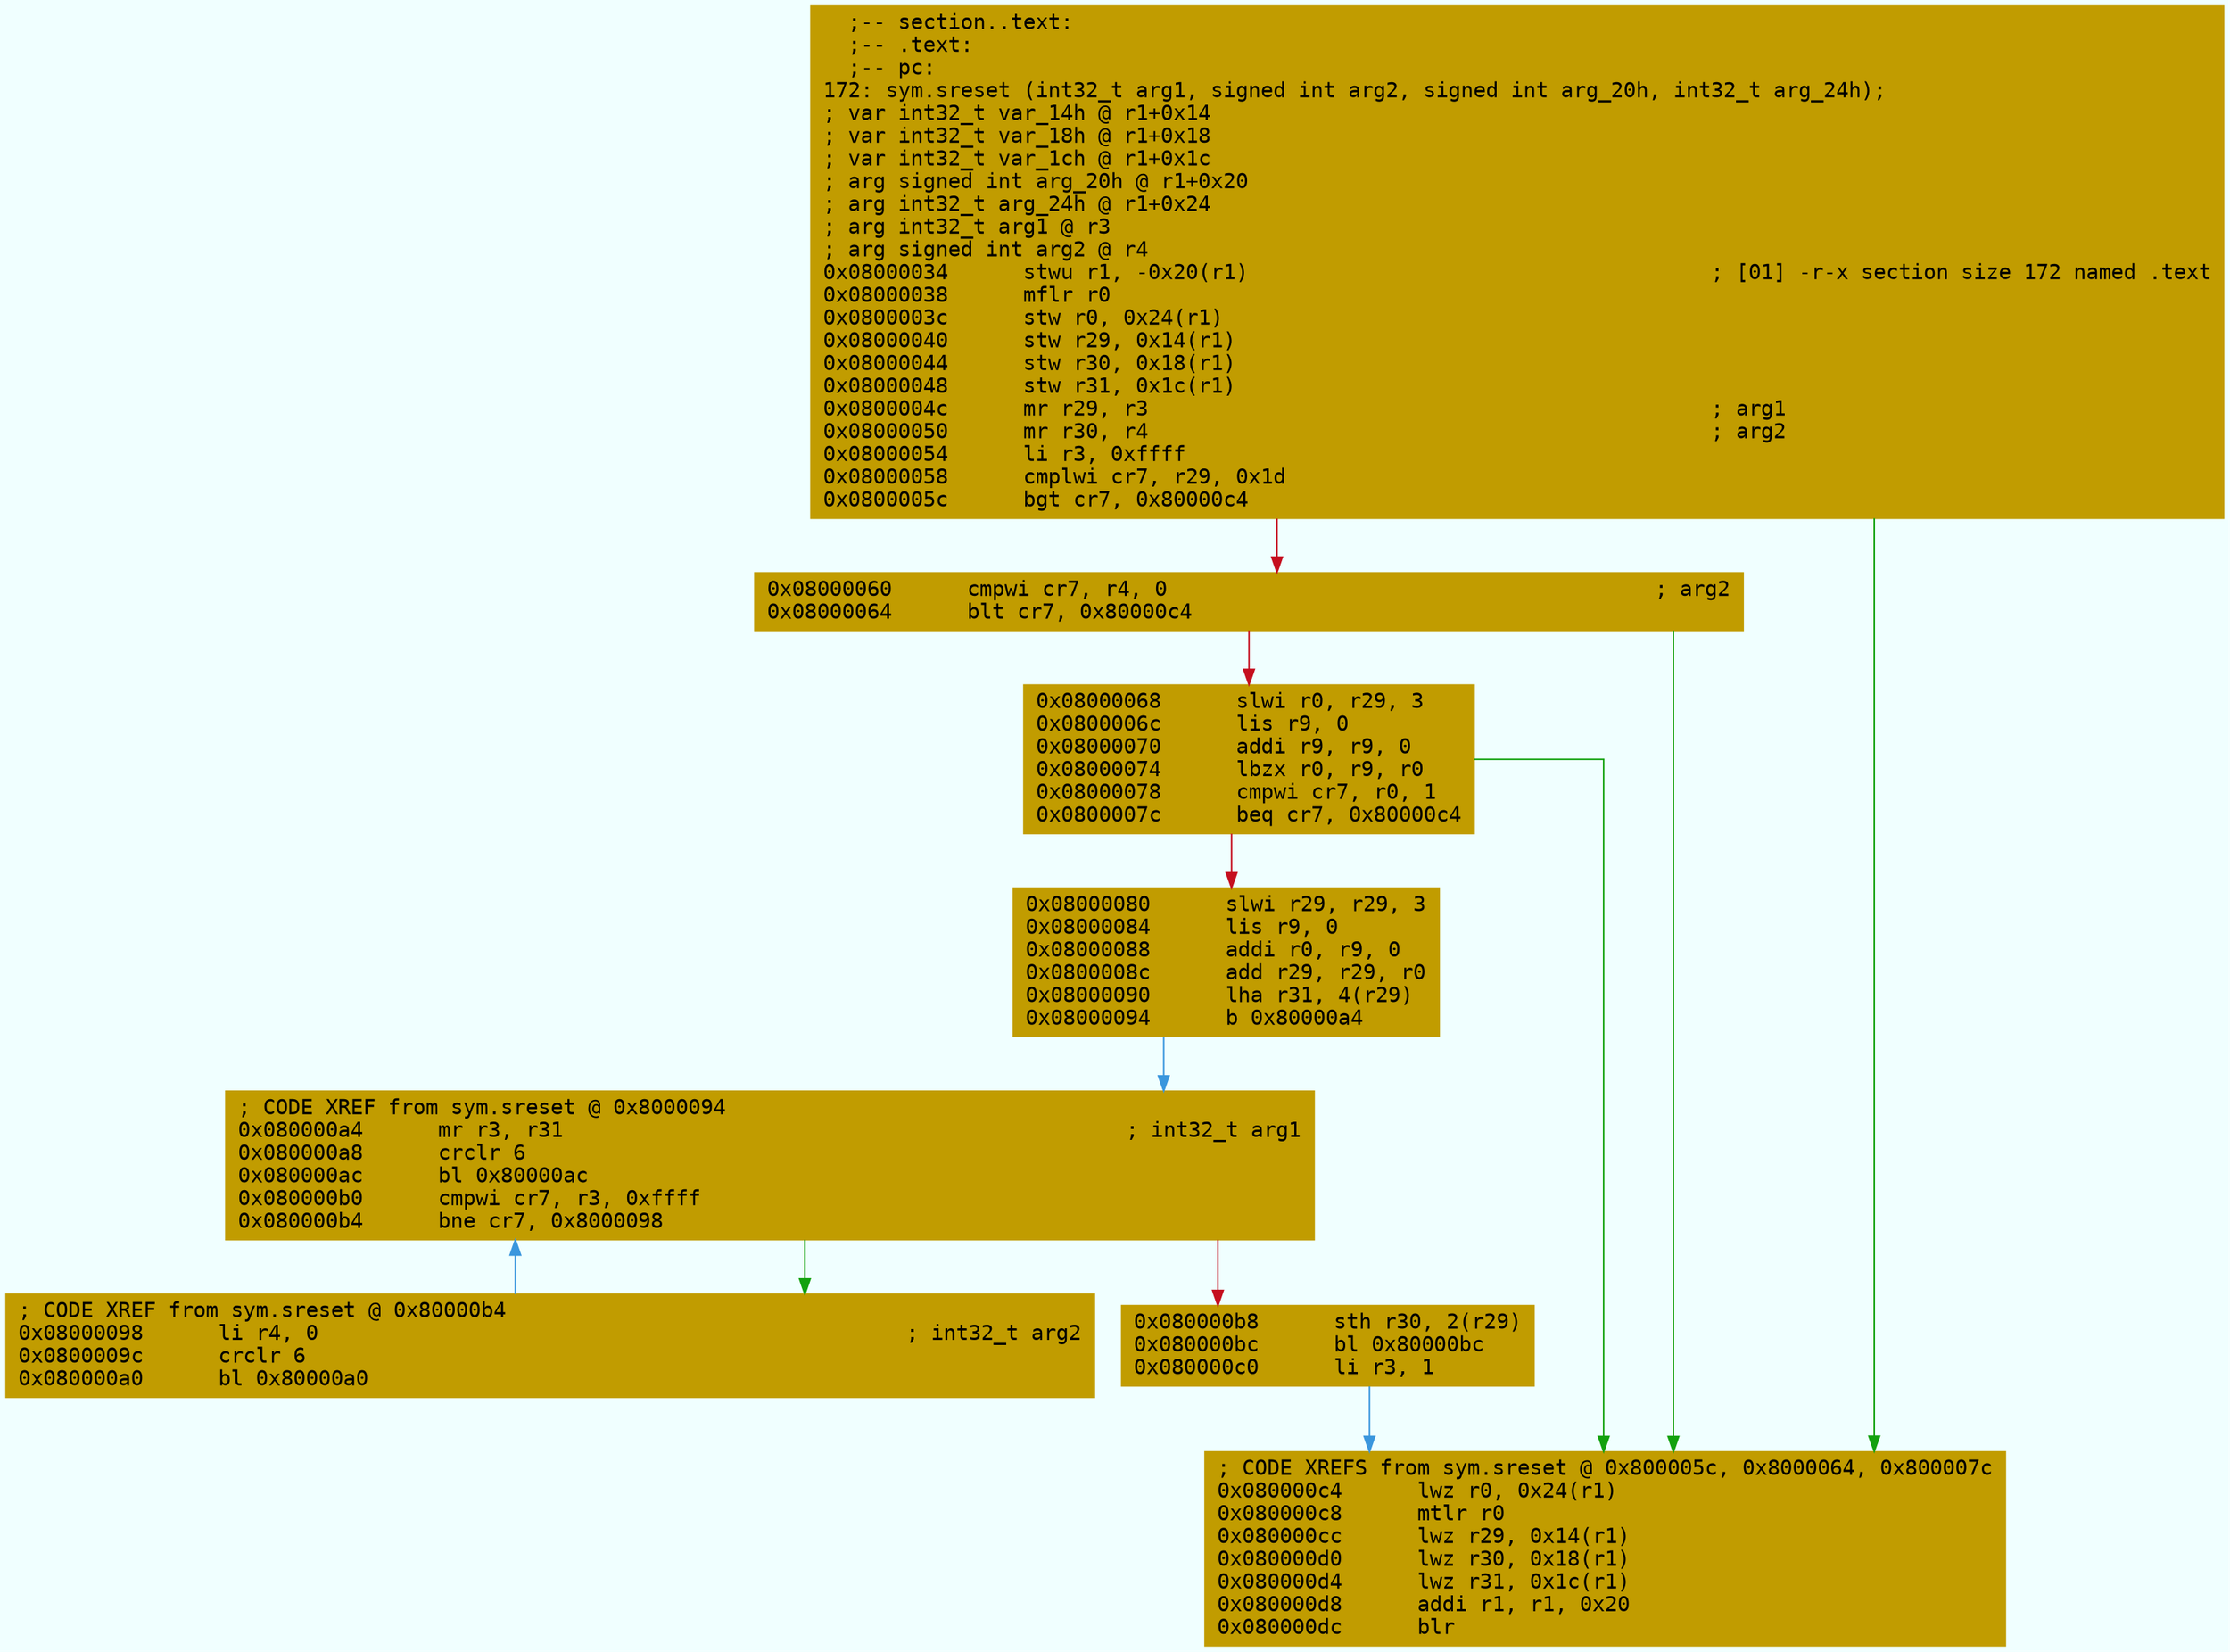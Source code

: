 digraph code {
	graph [bgcolor=azure fontsize=8 fontname="Courier" splines="ortho"];
	node [fillcolor=gray style=filled shape=box];
	edge [arrowhead="normal"];
	"0x08000034" [URL="sym.sreset/0x08000034", fillcolor="#c19c00",color="#c19c00", fontname="Courier",label="  ;-- section..text:\l  ;-- .text:\l  ;-- pc:\l172: sym.sreset (int32_t arg1, signed int arg2, signed int arg_20h, int32_t arg_24h);\l; var int32_t var_14h @ r1+0x14\l; var int32_t var_18h @ r1+0x18\l; var int32_t var_1ch @ r1+0x1c\l; arg signed int arg_20h @ r1+0x20\l; arg int32_t arg_24h @ r1+0x24\l; arg int32_t arg1 @ r3\l; arg signed int arg2 @ r4\l0x08000034      stwu r1, -0x20(r1)                                     ; [01] -r-x section size 172 named .text\l0x08000038      mflr r0\l0x0800003c      stw r0, 0x24(r1)\l0x08000040      stw r29, 0x14(r1)\l0x08000044      stw r30, 0x18(r1)\l0x08000048      stw r31, 0x1c(r1)\l0x0800004c      mr r29, r3                                             ; arg1\l0x08000050      mr r30, r4                                             ; arg2\l0x08000054      li r3, 0xffff\l0x08000058      cmplwi cr7, r29, 0x1d\l0x0800005c      bgt cr7, 0x80000c4\l"]
	"0x08000060" [URL="sym.sreset/0x08000060", fillcolor="#c19c00",color="#c19c00", fontname="Courier",label="0x08000060      cmpwi cr7, r4, 0                                       ; arg2\l0x08000064      blt cr7, 0x80000c4\l"]
	"0x08000068" [URL="sym.sreset/0x08000068", fillcolor="#c19c00",color="#c19c00", fontname="Courier",label="0x08000068      slwi r0, r29, 3\l0x0800006c      lis r9, 0\l0x08000070      addi r9, r9, 0\l0x08000074      lbzx r0, r9, r0\l0x08000078      cmpwi cr7, r0, 1\l0x0800007c      beq cr7, 0x80000c4\l"]
	"0x08000080" [URL="sym.sreset/0x08000080", fillcolor="#c19c00",color="#c19c00", fontname="Courier",label="0x08000080      slwi r29, r29, 3\l0x08000084      lis r9, 0\l0x08000088      addi r0, r9, 0\l0x0800008c      add r29, r29, r0\l0x08000090      lha r31, 4(r29)\l0x08000094      b 0x80000a4\l"]
	"0x08000098" [URL="sym.sreset/0x08000098", fillcolor="#c19c00",color="#c19c00", fontname="Courier",label="; CODE XREF from sym.sreset @ 0x80000b4\l0x08000098      li r4, 0                                               ; int32_t arg2\l0x0800009c      crclr 6\l0x080000a0      bl 0x80000a0\l"]
	"0x080000a4" [URL="sym.sreset/0x080000a4", fillcolor="#c19c00",color="#c19c00", fontname="Courier",label="; CODE XREF from sym.sreset @ 0x8000094\l0x080000a4      mr r3, r31                                             ; int32_t arg1\l0x080000a8      crclr 6\l0x080000ac      bl 0x80000ac\l0x080000b0      cmpwi cr7, r3, 0xffff\l0x080000b4      bne cr7, 0x8000098\l"]
	"0x080000b8" [URL="sym.sreset/0x080000b8", fillcolor="#c19c00",color="#c19c00", fontname="Courier",label="0x080000b8      sth r30, 2(r29)\l0x080000bc      bl 0x80000bc\l0x080000c0      li r3, 1\l"]
	"0x080000c4" [URL="sym.sreset/0x080000c4", fillcolor="#c19c00",color="#c19c00", fontname="Courier",label="; CODE XREFS from sym.sreset @ 0x800005c, 0x8000064, 0x800007c\l0x080000c4      lwz r0, 0x24(r1)\l0x080000c8      mtlr r0\l0x080000cc      lwz r29, 0x14(r1)\l0x080000d0      lwz r30, 0x18(r1)\l0x080000d4      lwz r31, 0x1c(r1)\l0x080000d8      addi r1, r1, 0x20\l0x080000dc      blr\l"]
        "0x08000034" -> "0x080000c4" [color="#13a10e"];
        "0x08000034" -> "0x08000060" [color="#c50f1f"];
        "0x08000060" -> "0x080000c4" [color="#13a10e"];
        "0x08000060" -> "0x08000068" [color="#c50f1f"];
        "0x08000068" -> "0x080000c4" [color="#13a10e"];
        "0x08000068" -> "0x08000080" [color="#c50f1f"];
        "0x08000080" -> "0x080000a4" [color="#3a96dd"];
        "0x08000098" -> "0x080000a4" [color="#3a96dd"];
        "0x080000a4" -> "0x08000098" [color="#13a10e"];
        "0x080000a4" -> "0x080000b8" [color="#c50f1f"];
        "0x080000b8" -> "0x080000c4" [color="#3a96dd"];
}
